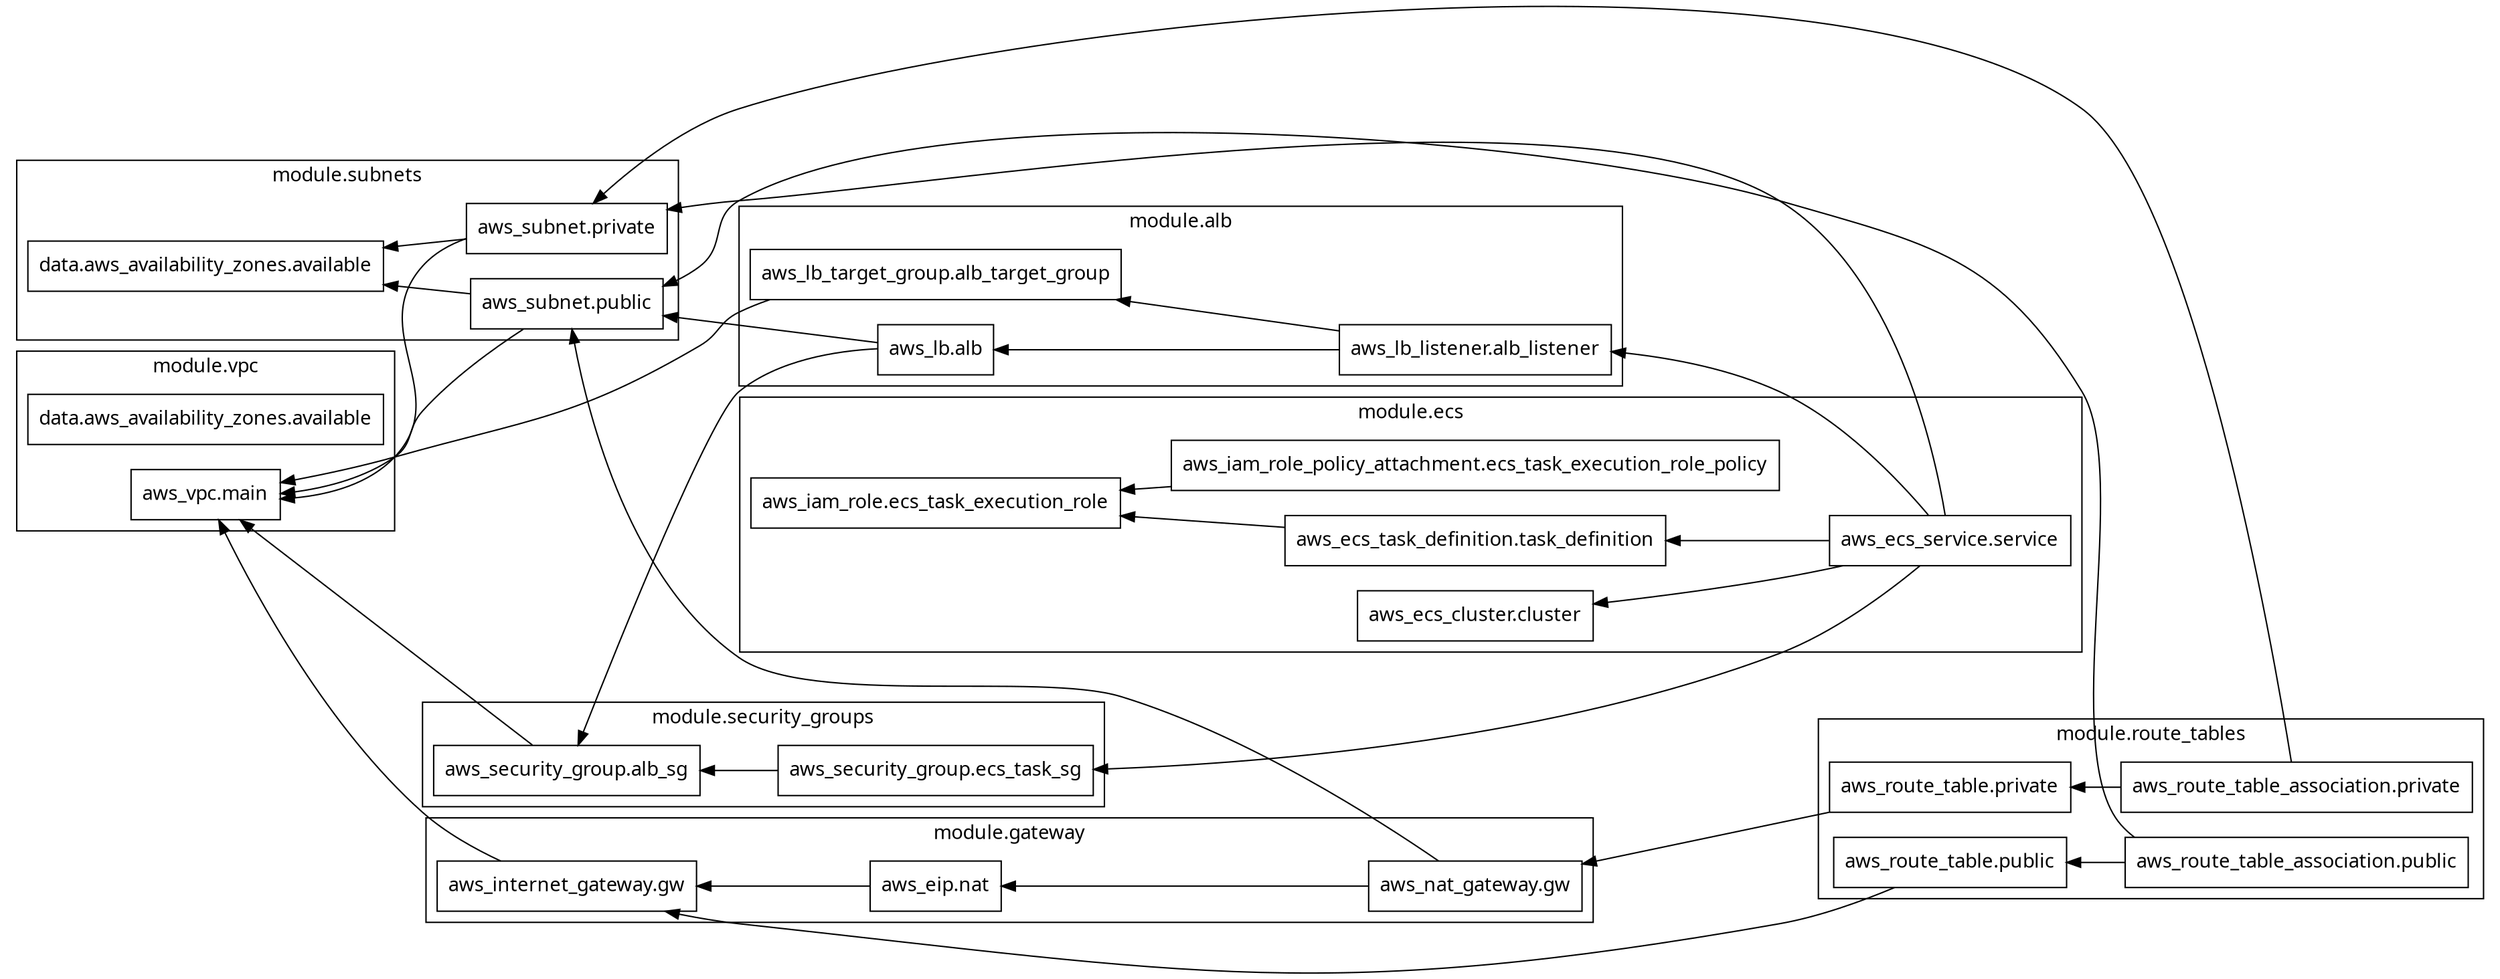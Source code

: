 digraph G {
    rankdir = "RL";
    node [shape = rect; fontname = "sans-serif";];
    subgraph "cluster_module.alb" {
        label = "module.alb";
        fontname = "sans-serif";
        "module.alb.aws_lb.alb" [label = "aws_lb.alb";];
        "module.alb.aws_lb_listener.alb_listener" [label = "aws_lb_listener.alb_listener";];
        "module.alb.aws_lb_target_group.alb_target_group" [label = "aws_lb_target_group.alb_target_group";];
    }
    subgraph "cluster_module.ecs" {
        label = "module.ecs";
        fontname = "sans-serif";
        "module.ecs.aws_ecs_cluster.cluster" [label = "aws_ecs_cluster.cluster";];
        "module.ecs.aws_ecs_service.service" [label = "aws_ecs_service.service";];
        "module.ecs.aws_ecs_task_definition.task_definition" [label = "aws_ecs_task_definition.task_definition";];
        "module.ecs.aws_iam_role.ecs_task_execution_role" [label = "aws_iam_role.ecs_task_execution_role";];
        "module.ecs.aws_iam_role_policy_attachment.ecs_task_execution_role_policy" [label = "aws_iam_role_policy_attachment.ecs_task_execution_role_policy";];
    }
    subgraph "cluster_module.gateway" {
        label = "module.gateway";
        fontname = "sans-serif";
        "module.gateway.aws_eip.nat" [label = "aws_eip.nat";];
        "module.gateway.aws_internet_gateway.gw" [label = "aws_internet_gateway.gw";];
        "module.gateway.aws_nat_gateway.gw" [label = "aws_nat_gateway.gw";];
    }
    subgraph "cluster_module.route_tables" {
        label = "module.route_tables";
        fontname = "sans-serif";
        "module.route_tables.aws_route_table.private" [label = "aws_route_table.private";];
        "module.route_tables.aws_route_table.public" [label = "aws_route_table.public";];
        "module.route_tables.aws_route_table_association.private" [label = "aws_route_table_association.private";];
        "module.route_tables.aws_route_table_association.public" [label = "aws_route_table_association.public";];
    }
    subgraph "cluster_module.security_groups" {
        label = "module.security_groups";
        fontname = "sans-serif";
        "module.security_groups.aws_security_group.alb_sg" [label = "aws_security_group.alb_sg";];
        "module.security_groups.aws_security_group.ecs_task_sg" [label = "aws_security_group.ecs_task_sg";];
    }
    subgraph "cluster_module.subnets" {
        label = "module.subnets";
        fontname = "sans-serif";
        "module.subnets.data.aws_availability_zones.available" [label = "data.aws_availability_zones.available";];
        "module.subnets.aws_subnet.private" [label = "aws_subnet.private";];
        "module.subnets.aws_subnet.public" [label = "aws_subnet.public";];
    }
    subgraph "cluster_module.vpc" {
        label = "module.vpc";
        fontname = "sans-serif";
        "module.vpc.data.aws_availability_zones.available" [label = "data.aws_availability_zones.available";];
        "module.vpc.aws_vpc.main" [label = "aws_vpc.main";];
    }
    "module.alb.aws_lb.alb" -> "module.security_groups.aws_security_group.alb_sg";
    "module.alb.aws_lb.alb" -> "module.subnets.aws_subnet.public";
    "module.alb.aws_lb_listener.alb_listener" -> "module.alb.aws_lb.alb";
    "module.alb.aws_lb_listener.alb_listener" -> "module.alb.aws_lb_target_group.alb_target_group";
    "module.alb.aws_lb_target_group.alb_target_group" -> "module.vpc.aws_vpc.main";
    "module.ecs.aws_ecs_service.service" -> "module.alb.aws_lb_listener.alb_listener";
    "module.ecs.aws_ecs_service.service" -> "module.ecs.aws_ecs_cluster.cluster";
    "module.ecs.aws_ecs_service.service" -> "module.ecs.aws_ecs_task_definition.task_definition";
    "module.ecs.aws_ecs_service.service" -> "module.security_groups.aws_security_group.ecs_task_sg";
    "module.ecs.aws_ecs_service.service" -> "module.subnets.aws_subnet.private";
    "module.ecs.aws_ecs_task_definition.task_definition" -> "module.ecs.aws_iam_role.ecs_task_execution_role";
    "module.ecs.aws_iam_role_policy_attachment.ecs_task_execution_role_policy" -> "module.ecs.aws_iam_role.ecs_task_execution_role";
    "module.gateway.aws_eip.nat" -> "module.gateway.aws_internet_gateway.gw";
    "module.gateway.aws_internet_gateway.gw" -> "module.vpc.aws_vpc.main";
    "module.gateway.aws_nat_gateway.gw" -> "module.gateway.aws_eip.nat";
    "module.gateway.aws_nat_gateway.gw" -> "module.subnets.aws_subnet.public";
    "module.route_tables.aws_route_table.private" -> "module.gateway.aws_nat_gateway.gw";
    "module.route_tables.aws_route_table.public" -> "module.gateway.aws_internet_gateway.gw";
    "module.route_tables.aws_route_table_association.private" -> "module.route_tables.aws_route_table.private";
    "module.route_tables.aws_route_table_association.private" -> "module.subnets.aws_subnet.private";
    "module.route_tables.aws_route_table_association.public" -> "module.route_tables.aws_route_table.public";
    "module.route_tables.aws_route_table_association.public" -> "module.subnets.aws_subnet.public";
    "module.security_groups.aws_security_group.alb_sg" -> "module.vpc.aws_vpc.main";
    "module.security_groups.aws_security_group.ecs_task_sg" -> "module.security_groups.aws_security_group.alb_sg";
    "module.subnets.aws_subnet.private" -> "module.subnets.data.aws_availability_zones.available";
    "module.subnets.aws_subnet.private" -> "module.vpc.aws_vpc.main";
    "module.subnets.aws_subnet.public" -> "module.subnets.data.aws_availability_zones.available";
    "module.subnets.aws_subnet.public" -> "module.vpc.aws_vpc.main";
}